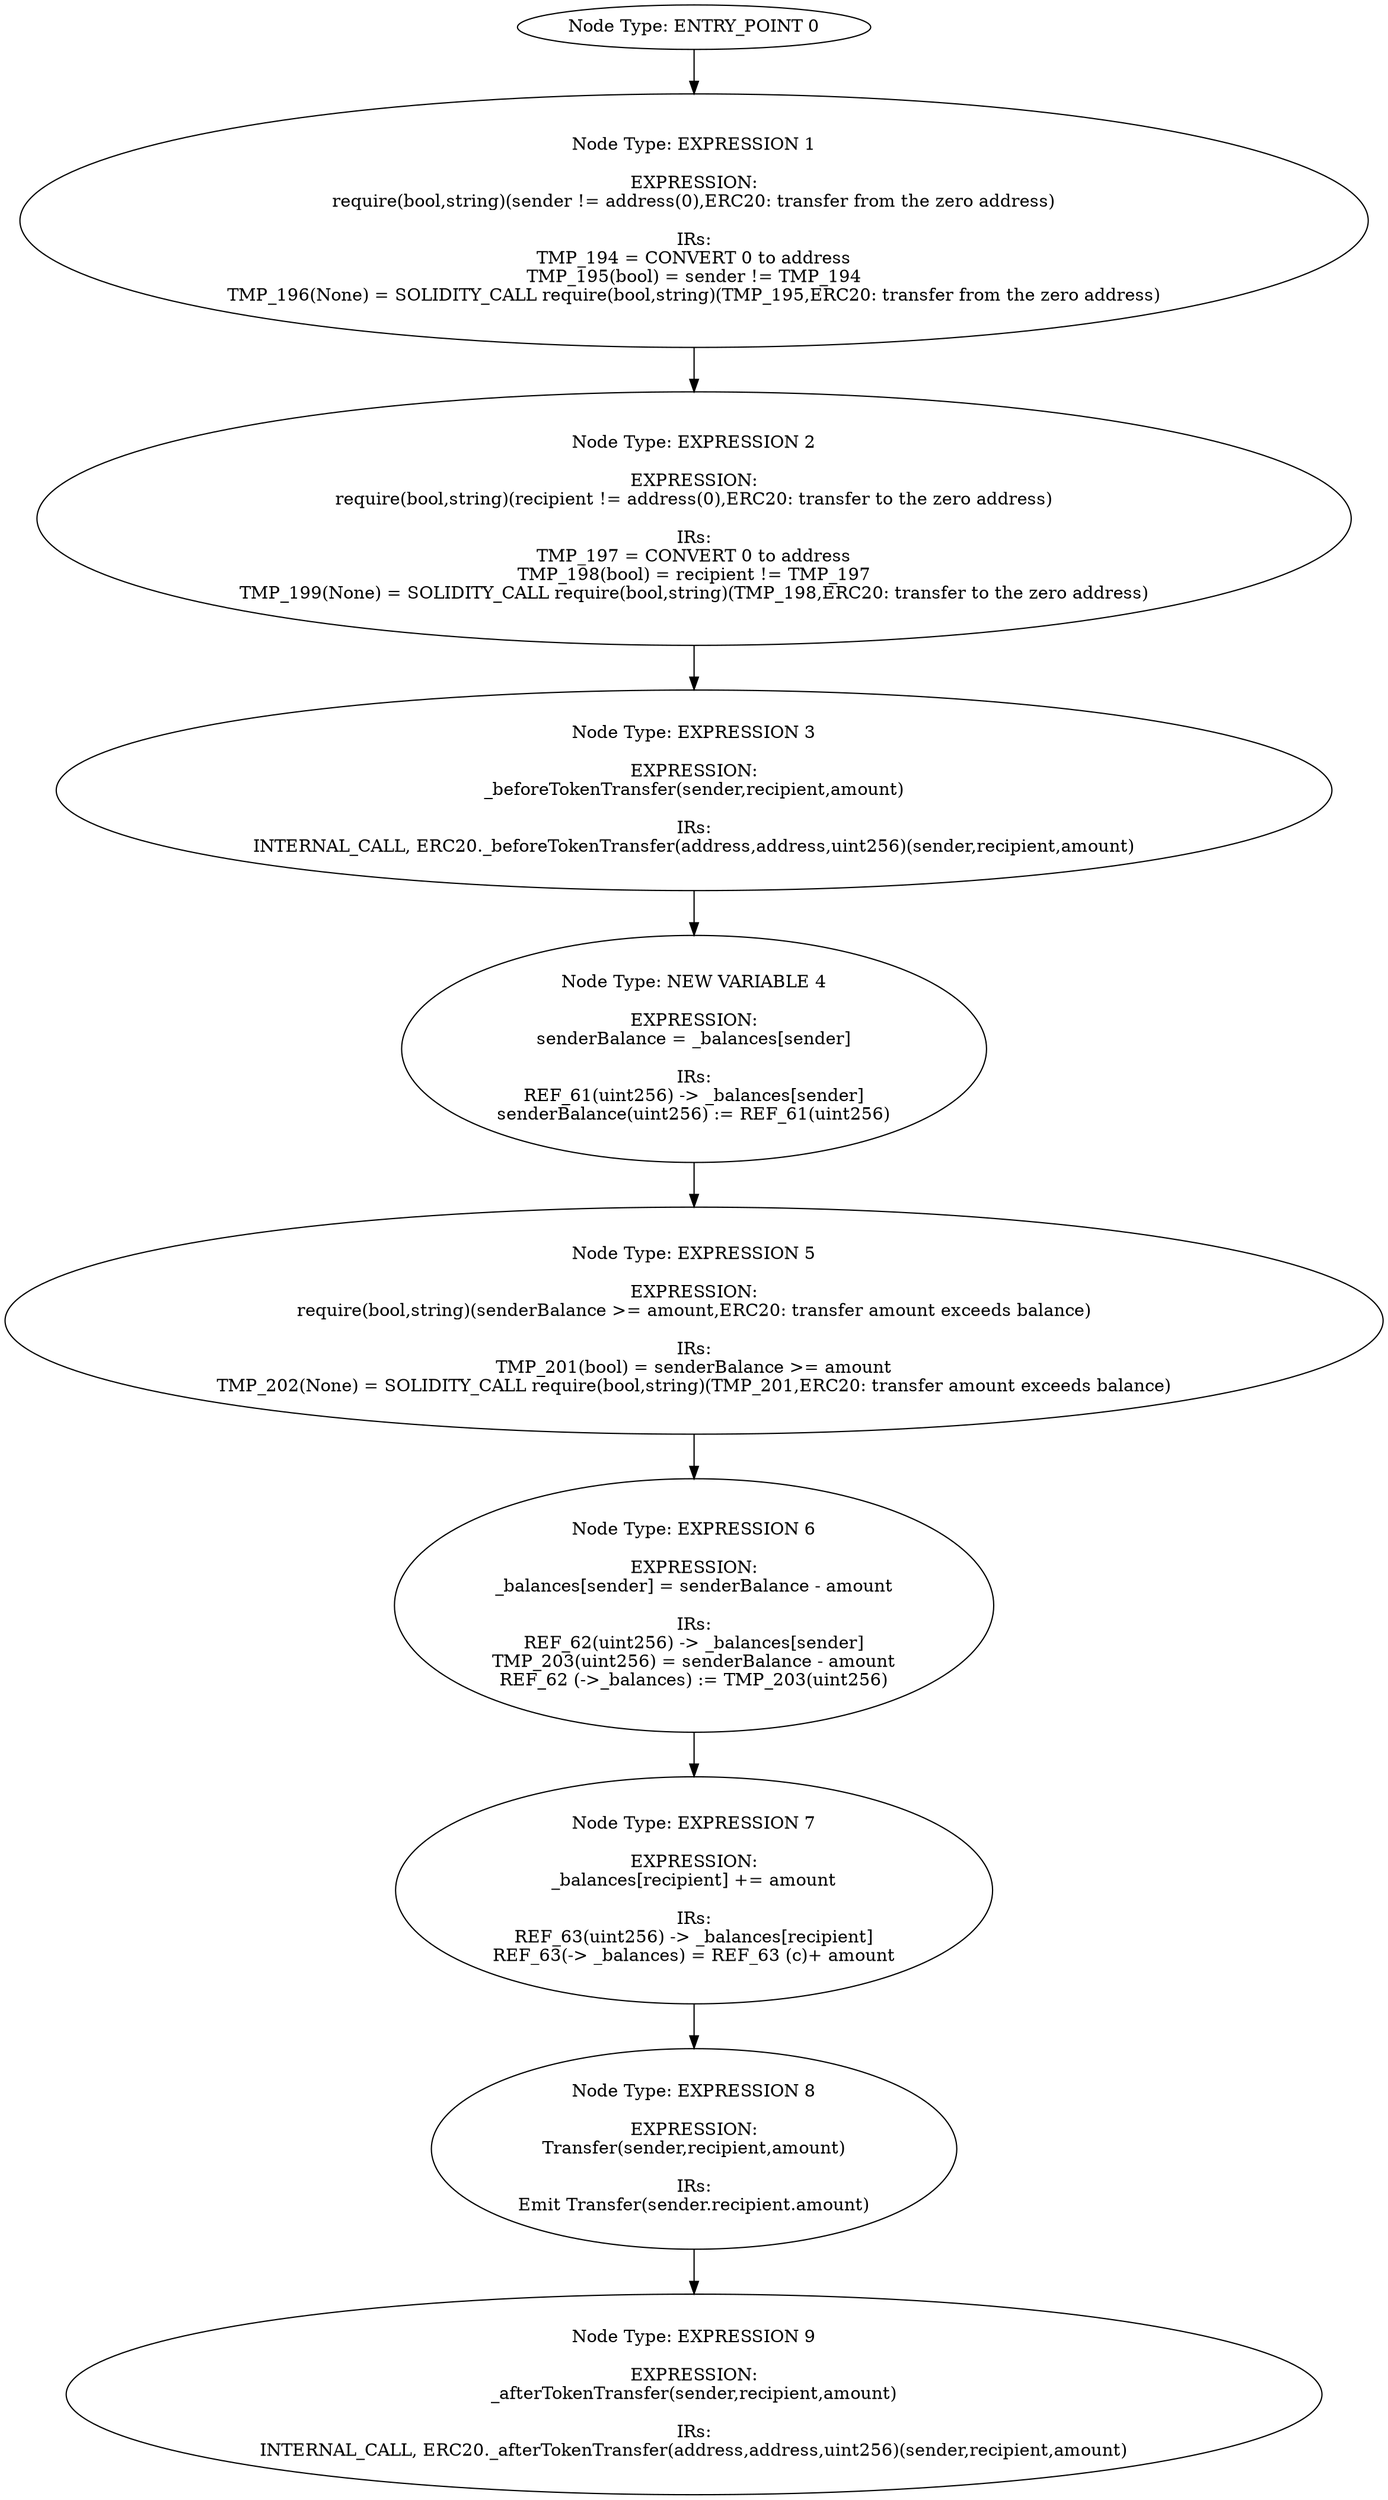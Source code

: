 digraph{
0[label="Node Type: ENTRY_POINT 0
"];
0->1;
1[label="Node Type: EXPRESSION 1

EXPRESSION:
require(bool,string)(sender != address(0),ERC20: transfer from the zero address)

IRs:
TMP_194 = CONVERT 0 to address
TMP_195(bool) = sender != TMP_194
TMP_196(None) = SOLIDITY_CALL require(bool,string)(TMP_195,ERC20: transfer from the zero address)"];
1->2;
2[label="Node Type: EXPRESSION 2

EXPRESSION:
require(bool,string)(recipient != address(0),ERC20: transfer to the zero address)

IRs:
TMP_197 = CONVERT 0 to address
TMP_198(bool) = recipient != TMP_197
TMP_199(None) = SOLIDITY_CALL require(bool,string)(TMP_198,ERC20: transfer to the zero address)"];
2->3;
3[label="Node Type: EXPRESSION 3

EXPRESSION:
_beforeTokenTransfer(sender,recipient,amount)

IRs:
INTERNAL_CALL, ERC20._beforeTokenTransfer(address,address,uint256)(sender,recipient,amount)"];
3->4;
4[label="Node Type: NEW VARIABLE 4

EXPRESSION:
senderBalance = _balances[sender]

IRs:
REF_61(uint256) -> _balances[sender]
senderBalance(uint256) := REF_61(uint256)"];
4->5;
5[label="Node Type: EXPRESSION 5

EXPRESSION:
require(bool,string)(senderBalance >= amount,ERC20: transfer amount exceeds balance)

IRs:
TMP_201(bool) = senderBalance >= amount
TMP_202(None) = SOLIDITY_CALL require(bool,string)(TMP_201,ERC20: transfer amount exceeds balance)"];
5->6;
6[label="Node Type: EXPRESSION 6

EXPRESSION:
_balances[sender] = senderBalance - amount

IRs:
REF_62(uint256) -> _balances[sender]
TMP_203(uint256) = senderBalance - amount
REF_62 (->_balances) := TMP_203(uint256)"];
6->7;
7[label="Node Type: EXPRESSION 7

EXPRESSION:
_balances[recipient] += amount

IRs:
REF_63(uint256) -> _balances[recipient]
REF_63(-> _balances) = REF_63 (c)+ amount"];
7->8;
8[label="Node Type: EXPRESSION 8

EXPRESSION:
Transfer(sender,recipient,amount)

IRs:
Emit Transfer(sender.recipient.amount)"];
8->9;
9[label="Node Type: EXPRESSION 9

EXPRESSION:
_afterTokenTransfer(sender,recipient,amount)

IRs:
INTERNAL_CALL, ERC20._afterTokenTransfer(address,address,uint256)(sender,recipient,amount)"];
}
